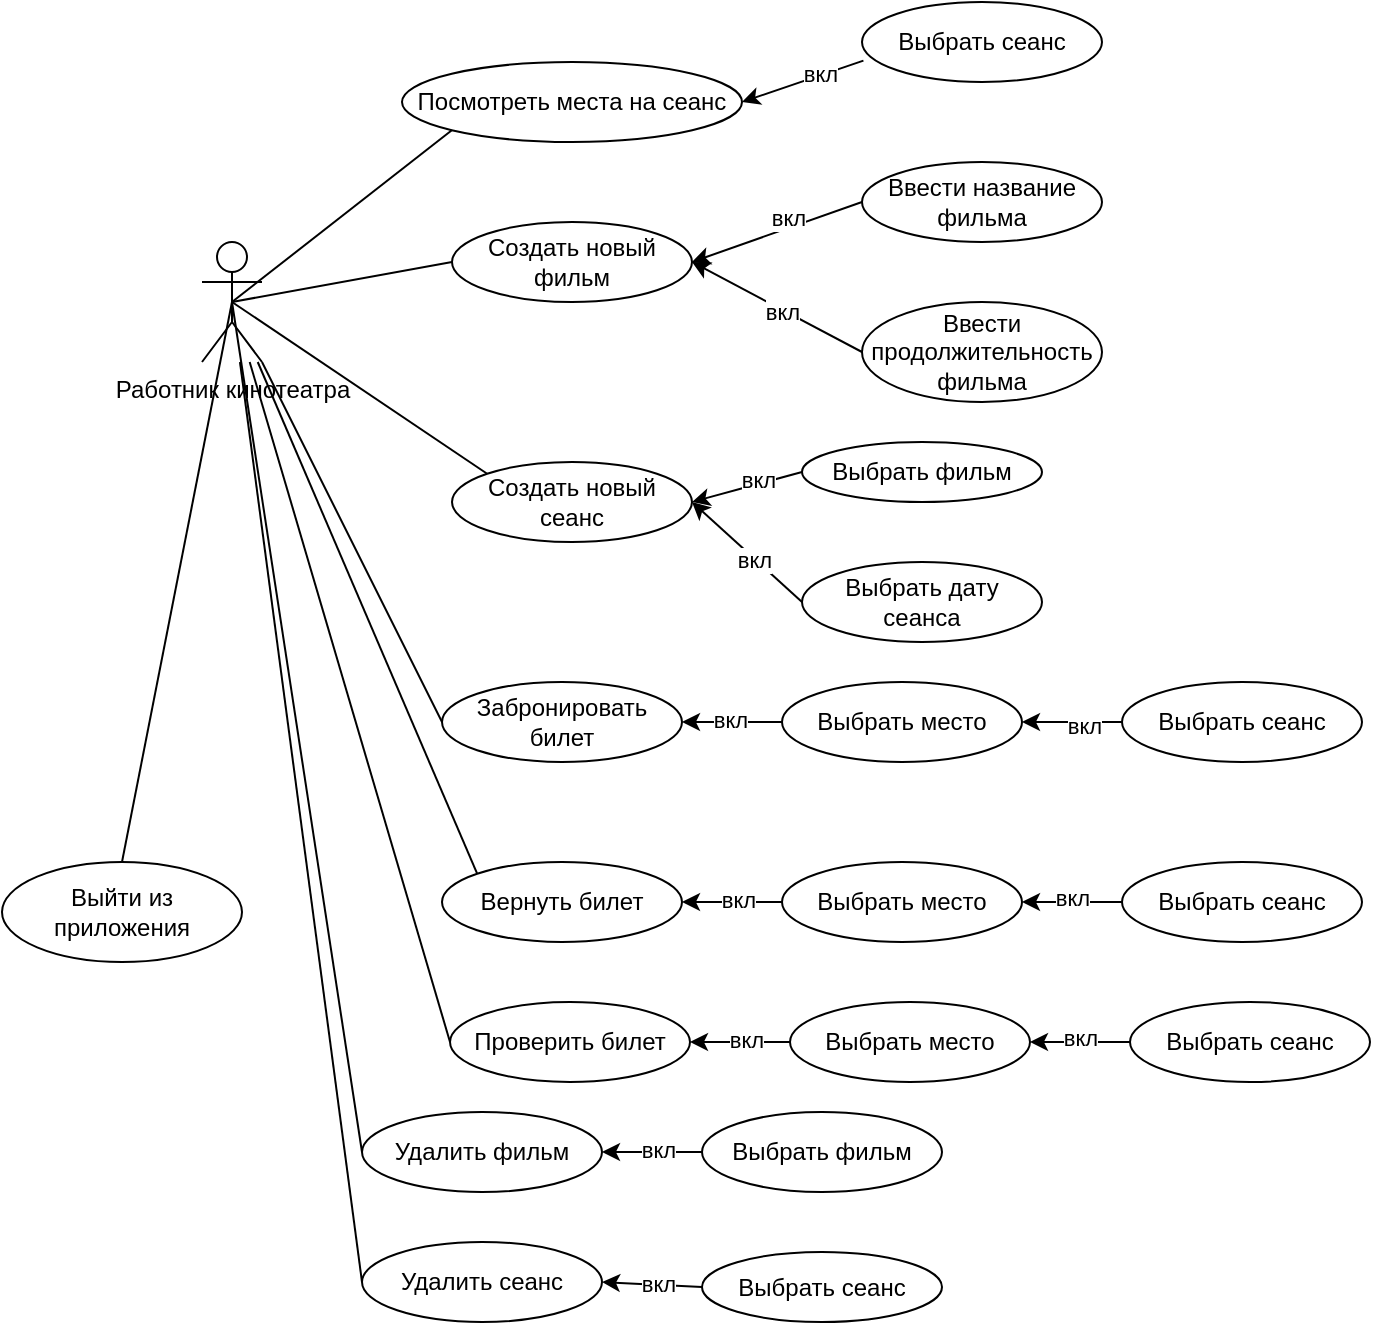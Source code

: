 <mxfile version="22.1.11" type="github">
  <diagram name="Страница — 1" id="e19JGaFt1htHn7KgdRyj">
    <mxGraphModel dx="906" dy="671" grid="1" gridSize="10" guides="1" tooltips="1" connect="1" arrows="1" fold="1" page="1" pageScale="1" pageWidth="827" pageHeight="1169" math="0" shadow="0">
      <root>
        <mxCell id="0" />
        <mxCell id="1" parent="0" />
        <mxCell id="sDchAR7ItaVgJBKQPLLY-3" value="Работник кинотеатра&lt;br&gt;" style="shape=umlActor;verticalLabelPosition=bottom;verticalAlign=top;html=1;outlineConnect=0;" vertex="1" parent="1">
          <mxGeometry x="130" y="150" width="30" height="60" as="geometry" />
        </mxCell>
        <mxCell id="sDchAR7ItaVgJBKQPLLY-4" value="Посмотреть места на сеанс" style="ellipse;whiteSpace=wrap;html=1;" vertex="1" parent="1">
          <mxGeometry x="230" y="60" width="170" height="40" as="geometry" />
        </mxCell>
        <mxCell id="sDchAR7ItaVgJBKQPLLY-5" value="Создать новый фильм" style="ellipse;whiteSpace=wrap;html=1;" vertex="1" parent="1">
          <mxGeometry x="255" y="140" width="120" height="40" as="geometry" />
        </mxCell>
        <mxCell id="sDchAR7ItaVgJBKQPLLY-6" value="Ввести название фильма" style="ellipse;whiteSpace=wrap;html=1;" vertex="1" parent="1">
          <mxGeometry x="460" y="110" width="120" height="40" as="geometry" />
        </mxCell>
        <mxCell id="sDchAR7ItaVgJBKQPLLY-7" value="Ввести продолжительность фильма" style="ellipse;whiteSpace=wrap;html=1;" vertex="1" parent="1">
          <mxGeometry x="460" y="180" width="120" height="50" as="geometry" />
        </mxCell>
        <mxCell id="sDchAR7ItaVgJBKQPLLY-12" value="" style="endArrow=none;html=1;rounded=0;exitX=0.5;exitY=0.5;exitDx=0;exitDy=0;exitPerimeter=0;entryX=0;entryY=1;entryDx=0;entryDy=0;" edge="1" parent="1" source="sDchAR7ItaVgJBKQPLLY-3" target="sDchAR7ItaVgJBKQPLLY-4">
          <mxGeometry width="50" height="50" relative="1" as="geometry">
            <mxPoint x="460" y="370" as="sourcePoint" />
            <mxPoint x="510" y="320" as="targetPoint" />
          </mxGeometry>
        </mxCell>
        <mxCell id="sDchAR7ItaVgJBKQPLLY-15" value="" style="endArrow=none;html=1;rounded=0;exitX=0.5;exitY=0.5;exitDx=0;exitDy=0;exitPerimeter=0;entryX=0;entryY=0.5;entryDx=0;entryDy=0;" edge="1" parent="1" source="sDchAR7ItaVgJBKQPLLY-3" target="sDchAR7ItaVgJBKQPLLY-5">
          <mxGeometry width="50" height="50" relative="1" as="geometry">
            <mxPoint x="460" y="370" as="sourcePoint" />
            <mxPoint x="510" y="320" as="targetPoint" />
          </mxGeometry>
        </mxCell>
        <mxCell id="sDchAR7ItaVgJBKQPLLY-16" value="" style="endArrow=classic;html=1;rounded=0;entryX=1;entryY=0.5;entryDx=0;entryDy=0;exitX=0;exitY=0.5;exitDx=0;exitDy=0;" edge="1" parent="1" source="sDchAR7ItaVgJBKQPLLY-6" target="sDchAR7ItaVgJBKQPLLY-5">
          <mxGeometry width="50" height="50" relative="1" as="geometry">
            <mxPoint x="460" y="370" as="sourcePoint" />
            <mxPoint x="510" y="320" as="targetPoint" />
          </mxGeometry>
        </mxCell>
        <mxCell id="sDchAR7ItaVgJBKQPLLY-17" value="вкл" style="edgeLabel;html=1;align=center;verticalAlign=middle;resizable=0;points=[];" vertex="1" connectable="0" parent="sDchAR7ItaVgJBKQPLLY-16">
          <mxGeometry x="-0.16" y="-5" relative="1" as="geometry">
            <mxPoint as="offset" />
          </mxGeometry>
        </mxCell>
        <mxCell id="sDchAR7ItaVgJBKQPLLY-18" value="" style="endArrow=classic;html=1;rounded=0;entryX=1;entryY=0.5;entryDx=0;entryDy=0;exitX=0;exitY=0.5;exitDx=0;exitDy=0;" edge="1" parent="1" source="sDchAR7ItaVgJBKQPLLY-7" target="sDchAR7ItaVgJBKQPLLY-5">
          <mxGeometry width="50" height="50" relative="1" as="geometry">
            <mxPoint x="460" y="370" as="sourcePoint" />
            <mxPoint x="510" y="320" as="targetPoint" />
          </mxGeometry>
        </mxCell>
        <mxCell id="sDchAR7ItaVgJBKQPLLY-19" value="вкл" style="edgeLabel;html=1;align=center;verticalAlign=middle;resizable=0;points=[];" vertex="1" connectable="0" parent="sDchAR7ItaVgJBKQPLLY-18">
          <mxGeometry x="-0.064" y="1" relative="1" as="geometry">
            <mxPoint as="offset" />
          </mxGeometry>
        </mxCell>
        <mxCell id="sDchAR7ItaVgJBKQPLLY-20" value="Создать новый сеанс&lt;br&gt;" style="ellipse;whiteSpace=wrap;html=1;" vertex="1" parent="1">
          <mxGeometry x="255" y="260" width="120" height="40" as="geometry" />
        </mxCell>
        <mxCell id="sDchAR7ItaVgJBKQPLLY-21" value="" style="endArrow=none;html=1;rounded=0;exitX=0.5;exitY=0.5;exitDx=0;exitDy=0;exitPerimeter=0;entryX=0;entryY=0;entryDx=0;entryDy=0;" edge="1" parent="1" source="sDchAR7ItaVgJBKQPLLY-3" target="sDchAR7ItaVgJBKQPLLY-20">
          <mxGeometry width="50" height="50" relative="1" as="geometry">
            <mxPoint x="460" y="370" as="sourcePoint" />
            <mxPoint x="510" y="320" as="targetPoint" />
          </mxGeometry>
        </mxCell>
        <mxCell id="sDchAR7ItaVgJBKQPLLY-22" value="Выбрать фильм" style="ellipse;whiteSpace=wrap;html=1;" vertex="1" parent="1">
          <mxGeometry x="430" y="250" width="120" height="30" as="geometry" />
        </mxCell>
        <mxCell id="sDchAR7ItaVgJBKQPLLY-23" value="Выбрать дату сеанса" style="ellipse;whiteSpace=wrap;html=1;" vertex="1" parent="1">
          <mxGeometry x="430" y="310" width="120" height="40" as="geometry" />
        </mxCell>
        <mxCell id="sDchAR7ItaVgJBKQPLLY-24" value="" style="endArrow=classic;html=1;rounded=0;entryX=1;entryY=0.5;entryDx=0;entryDy=0;exitX=0;exitY=0.5;exitDx=0;exitDy=0;" edge="1" parent="1" source="sDchAR7ItaVgJBKQPLLY-22" target="sDchAR7ItaVgJBKQPLLY-20">
          <mxGeometry width="50" height="50" relative="1" as="geometry">
            <mxPoint x="460" y="370" as="sourcePoint" />
            <mxPoint x="510" y="320" as="targetPoint" />
          </mxGeometry>
        </mxCell>
        <mxCell id="sDchAR7ItaVgJBKQPLLY-25" value="вкл" style="edgeLabel;html=1;align=center;verticalAlign=middle;resizable=0;points=[];" vertex="1" connectable="0" parent="sDchAR7ItaVgJBKQPLLY-24">
          <mxGeometry x="-0.207" y="-2" relative="1" as="geometry">
            <mxPoint as="offset" />
          </mxGeometry>
        </mxCell>
        <mxCell id="sDchAR7ItaVgJBKQPLLY-26" value="" style="endArrow=classic;html=1;rounded=0;entryX=1;entryY=0.5;entryDx=0;entryDy=0;exitX=0;exitY=0.5;exitDx=0;exitDy=0;" edge="1" parent="1" source="sDchAR7ItaVgJBKQPLLY-23" target="sDchAR7ItaVgJBKQPLLY-20">
          <mxGeometry width="50" height="50" relative="1" as="geometry">
            <mxPoint x="460" y="370" as="sourcePoint" />
            <mxPoint x="510" y="320" as="targetPoint" />
          </mxGeometry>
        </mxCell>
        <mxCell id="sDchAR7ItaVgJBKQPLLY-27" value="вкл" style="edgeLabel;html=1;align=center;verticalAlign=middle;resizable=0;points=[];" vertex="1" connectable="0" parent="sDchAR7ItaVgJBKQPLLY-26">
          <mxGeometry x="-0.135" y="1" relative="1" as="geometry">
            <mxPoint as="offset" />
          </mxGeometry>
        </mxCell>
        <mxCell id="sDchAR7ItaVgJBKQPLLY-28" value="Забронировать билет" style="ellipse;whiteSpace=wrap;html=1;" vertex="1" parent="1">
          <mxGeometry x="250" y="370" width="120" height="40" as="geometry" />
        </mxCell>
        <mxCell id="sDchAR7ItaVgJBKQPLLY-29" value="Выбрать сеанс" style="ellipse;whiteSpace=wrap;html=1;" vertex="1" parent="1">
          <mxGeometry x="590" y="370" width="120" height="40" as="geometry" />
        </mxCell>
        <mxCell id="sDchAR7ItaVgJBKQPLLY-30" value="Выбрать место" style="ellipse;whiteSpace=wrap;html=1;" vertex="1" parent="1">
          <mxGeometry x="420" y="370" width="120" height="40" as="geometry" />
        </mxCell>
        <mxCell id="sDchAR7ItaVgJBKQPLLY-31" value="Вернуть билет" style="ellipse;whiteSpace=wrap;html=1;" vertex="1" parent="1">
          <mxGeometry x="250" y="460" width="120" height="40" as="geometry" />
        </mxCell>
        <mxCell id="sDchAR7ItaVgJBKQPLLY-32" value="Выбрать сеанс" style="ellipse;whiteSpace=wrap;html=1;" vertex="1" parent="1">
          <mxGeometry x="590" y="460" width="120" height="40" as="geometry" />
        </mxCell>
        <mxCell id="sDchAR7ItaVgJBKQPLLY-33" value="Выбрать место" style="ellipse;whiteSpace=wrap;html=1;" vertex="1" parent="1">
          <mxGeometry x="420" y="460" width="120" height="40" as="geometry" />
        </mxCell>
        <mxCell id="sDchAR7ItaVgJBKQPLLY-34" value="" style="endArrow=none;html=1;rounded=0;exitX=0;exitY=0.5;exitDx=0;exitDy=0;" edge="1" parent="1" source="sDchAR7ItaVgJBKQPLLY-28" target="sDchAR7ItaVgJBKQPLLY-3">
          <mxGeometry width="50" height="50" relative="1" as="geometry">
            <mxPoint x="460" y="370" as="sourcePoint" />
            <mxPoint x="510" y="320" as="targetPoint" />
          </mxGeometry>
        </mxCell>
        <mxCell id="sDchAR7ItaVgJBKQPLLY-35" value="" style="endArrow=none;html=1;rounded=0;exitX=0;exitY=0;exitDx=0;exitDy=0;" edge="1" parent="1" source="sDchAR7ItaVgJBKQPLLY-31" target="sDchAR7ItaVgJBKQPLLY-3">
          <mxGeometry width="50" height="50" relative="1" as="geometry">
            <mxPoint x="460" y="370" as="sourcePoint" />
            <mxPoint x="510" y="320" as="targetPoint" />
          </mxGeometry>
        </mxCell>
        <mxCell id="sDchAR7ItaVgJBKQPLLY-36" value="" style="endArrow=classic;html=1;rounded=0;entryX=1;entryY=0.5;entryDx=0;entryDy=0;exitX=0;exitY=0.5;exitDx=0;exitDy=0;" edge="1" parent="1" source="sDchAR7ItaVgJBKQPLLY-30" target="sDchAR7ItaVgJBKQPLLY-28">
          <mxGeometry width="50" height="50" relative="1" as="geometry">
            <mxPoint x="460" y="370" as="sourcePoint" />
            <mxPoint x="510" y="320" as="targetPoint" />
          </mxGeometry>
        </mxCell>
        <mxCell id="sDchAR7ItaVgJBKQPLLY-40" value="вкл" style="edgeLabel;html=1;align=center;verticalAlign=middle;resizable=0;points=[];" vertex="1" connectable="0" parent="sDchAR7ItaVgJBKQPLLY-36">
          <mxGeometry x="0.053" y="-1" relative="1" as="geometry">
            <mxPoint as="offset" />
          </mxGeometry>
        </mxCell>
        <mxCell id="sDchAR7ItaVgJBKQPLLY-37" value="" style="endArrow=classic;html=1;rounded=0;entryX=1;entryY=0.5;entryDx=0;entryDy=0;exitX=0;exitY=0.5;exitDx=0;exitDy=0;" edge="1" parent="1" source="sDchAR7ItaVgJBKQPLLY-29" target="sDchAR7ItaVgJBKQPLLY-30">
          <mxGeometry width="50" height="50" relative="1" as="geometry">
            <mxPoint x="460" y="370" as="sourcePoint" />
            <mxPoint x="510" y="320" as="targetPoint" />
          </mxGeometry>
        </mxCell>
        <mxCell id="sDchAR7ItaVgJBKQPLLY-41" value="вкл" style="edgeLabel;html=1;align=center;verticalAlign=middle;resizable=0;points=[];" vertex="1" connectable="0" parent="sDchAR7ItaVgJBKQPLLY-37">
          <mxGeometry x="-0.227" y="2" relative="1" as="geometry">
            <mxPoint as="offset" />
          </mxGeometry>
        </mxCell>
        <mxCell id="sDchAR7ItaVgJBKQPLLY-38" value="" style="endArrow=classic;html=1;rounded=0;entryX=1;entryY=0.5;entryDx=0;entryDy=0;exitX=0;exitY=0.5;exitDx=0;exitDy=0;" edge="1" parent="1" source="sDchAR7ItaVgJBKQPLLY-33" target="sDchAR7ItaVgJBKQPLLY-31">
          <mxGeometry width="50" height="50" relative="1" as="geometry">
            <mxPoint x="460" y="370" as="sourcePoint" />
            <mxPoint x="510" y="320" as="targetPoint" />
          </mxGeometry>
        </mxCell>
        <mxCell id="sDchAR7ItaVgJBKQPLLY-43" value="вкл" style="edgeLabel;html=1;align=center;verticalAlign=middle;resizable=0;points=[];" vertex="1" connectable="0" parent="sDchAR7ItaVgJBKQPLLY-38">
          <mxGeometry x="-0.107" y="-1" relative="1" as="geometry">
            <mxPoint as="offset" />
          </mxGeometry>
        </mxCell>
        <mxCell id="sDchAR7ItaVgJBKQPLLY-39" value="" style="endArrow=classic;html=1;rounded=0;entryX=1;entryY=0.5;entryDx=0;entryDy=0;exitX=0;exitY=0.5;exitDx=0;exitDy=0;" edge="1" parent="1" source="sDchAR7ItaVgJBKQPLLY-32" target="sDchAR7ItaVgJBKQPLLY-33">
          <mxGeometry width="50" height="50" relative="1" as="geometry">
            <mxPoint x="460" y="370" as="sourcePoint" />
            <mxPoint x="510" y="320" as="targetPoint" />
          </mxGeometry>
        </mxCell>
        <mxCell id="sDchAR7ItaVgJBKQPLLY-42" value="вкл" style="edgeLabel;html=1;align=center;verticalAlign=middle;resizable=0;points=[];" vertex="1" connectable="0" parent="sDchAR7ItaVgJBKQPLLY-39">
          <mxGeometry x="0.013" y="-2" relative="1" as="geometry">
            <mxPoint as="offset" />
          </mxGeometry>
        </mxCell>
        <mxCell id="sDchAR7ItaVgJBKQPLLY-44" value="Выбрать сеанс" style="ellipse;whiteSpace=wrap;html=1;" vertex="1" parent="1">
          <mxGeometry x="460" y="30" width="120" height="40" as="geometry" />
        </mxCell>
        <mxCell id="sDchAR7ItaVgJBKQPLLY-45" value="" style="endArrow=classic;html=1;rounded=0;entryX=1;entryY=0.5;entryDx=0;entryDy=0;exitX=0.006;exitY=0.733;exitDx=0;exitDy=0;exitPerimeter=0;" edge="1" parent="1" source="sDchAR7ItaVgJBKQPLLY-44" target="sDchAR7ItaVgJBKQPLLY-4">
          <mxGeometry width="50" height="50" relative="1" as="geometry">
            <mxPoint x="460" y="370" as="sourcePoint" />
            <mxPoint x="510" y="320" as="targetPoint" />
          </mxGeometry>
        </mxCell>
        <mxCell id="sDchAR7ItaVgJBKQPLLY-46" value="вкл" style="edgeLabel;html=1;align=center;verticalAlign=middle;resizable=0;points=[];" vertex="1" connectable="0" parent="sDchAR7ItaVgJBKQPLLY-45">
          <mxGeometry x="-0.282" y="-1" relative="1" as="geometry">
            <mxPoint as="offset" />
          </mxGeometry>
        </mxCell>
        <mxCell id="sDchAR7ItaVgJBKQPLLY-48" value="Проверить билет" style="ellipse;whiteSpace=wrap;html=1;" vertex="1" parent="1">
          <mxGeometry x="254" y="530" width="120" height="40" as="geometry" />
        </mxCell>
        <mxCell id="sDchAR7ItaVgJBKQPLLY-49" value="Выбрать сеанс" style="ellipse;whiteSpace=wrap;html=1;" vertex="1" parent="1">
          <mxGeometry x="594" y="530" width="120" height="40" as="geometry" />
        </mxCell>
        <mxCell id="sDchAR7ItaVgJBKQPLLY-50" value="Выбрать место" style="ellipse;whiteSpace=wrap;html=1;" vertex="1" parent="1">
          <mxGeometry x="424" y="530" width="120" height="40" as="geometry" />
        </mxCell>
        <mxCell id="sDchAR7ItaVgJBKQPLLY-51" value="" style="endArrow=classic;html=1;rounded=0;entryX=1;entryY=0.5;entryDx=0;entryDy=0;exitX=0;exitY=0.5;exitDx=0;exitDy=0;" edge="1" parent="1" source="sDchAR7ItaVgJBKQPLLY-50" target="sDchAR7ItaVgJBKQPLLY-48">
          <mxGeometry width="50" height="50" relative="1" as="geometry">
            <mxPoint x="464" y="440" as="sourcePoint" />
            <mxPoint x="514" y="390" as="targetPoint" />
          </mxGeometry>
        </mxCell>
        <mxCell id="sDchAR7ItaVgJBKQPLLY-52" value="вкл" style="edgeLabel;html=1;align=center;verticalAlign=middle;resizable=0;points=[];" vertex="1" connectable="0" parent="sDchAR7ItaVgJBKQPLLY-51">
          <mxGeometry x="-0.107" y="-1" relative="1" as="geometry">
            <mxPoint as="offset" />
          </mxGeometry>
        </mxCell>
        <mxCell id="sDchAR7ItaVgJBKQPLLY-53" value="" style="endArrow=classic;html=1;rounded=0;entryX=1;entryY=0.5;entryDx=0;entryDy=0;exitX=0;exitY=0.5;exitDx=0;exitDy=0;" edge="1" parent="1" source="sDchAR7ItaVgJBKQPLLY-49" target="sDchAR7ItaVgJBKQPLLY-50">
          <mxGeometry width="50" height="50" relative="1" as="geometry">
            <mxPoint x="464" y="440" as="sourcePoint" />
            <mxPoint x="514" y="390" as="targetPoint" />
          </mxGeometry>
        </mxCell>
        <mxCell id="sDchAR7ItaVgJBKQPLLY-54" value="вкл" style="edgeLabel;html=1;align=center;verticalAlign=middle;resizable=0;points=[];" vertex="1" connectable="0" parent="sDchAR7ItaVgJBKQPLLY-53">
          <mxGeometry x="0.013" y="-2" relative="1" as="geometry">
            <mxPoint as="offset" />
          </mxGeometry>
        </mxCell>
        <mxCell id="sDchAR7ItaVgJBKQPLLY-56" value="" style="endArrow=none;html=1;rounded=0;exitX=0;exitY=0.5;exitDx=0;exitDy=0;" edge="1" parent="1" source="sDchAR7ItaVgJBKQPLLY-48" target="sDchAR7ItaVgJBKQPLLY-3">
          <mxGeometry width="50" height="50" relative="1" as="geometry">
            <mxPoint x="460" y="370" as="sourcePoint" />
            <mxPoint x="510" y="320" as="targetPoint" />
          </mxGeometry>
        </mxCell>
        <mxCell id="sDchAR7ItaVgJBKQPLLY-64" value="Удалить фильм" style="ellipse;whiteSpace=wrap;html=1;" vertex="1" parent="1">
          <mxGeometry x="210" y="585" width="120" height="40" as="geometry" />
        </mxCell>
        <mxCell id="sDchAR7ItaVgJBKQPLLY-66" value="Выбрать фильм" style="ellipse;whiteSpace=wrap;html=1;" vertex="1" parent="1">
          <mxGeometry x="380" y="585" width="120" height="40" as="geometry" />
        </mxCell>
        <mxCell id="sDchAR7ItaVgJBKQPLLY-67" value="" style="endArrow=classic;html=1;rounded=0;entryX=1;entryY=0.5;entryDx=0;entryDy=0;exitX=0;exitY=0.5;exitDx=0;exitDy=0;" edge="1" parent="1" source="sDchAR7ItaVgJBKQPLLY-66" target="sDchAR7ItaVgJBKQPLLY-64">
          <mxGeometry width="50" height="50" relative="1" as="geometry">
            <mxPoint x="420" y="495" as="sourcePoint" />
            <mxPoint x="470" y="445" as="targetPoint" />
          </mxGeometry>
        </mxCell>
        <mxCell id="sDchAR7ItaVgJBKQPLLY-68" value="вкл" style="edgeLabel;html=1;align=center;verticalAlign=middle;resizable=0;points=[];" vertex="1" connectable="0" parent="sDchAR7ItaVgJBKQPLLY-67">
          <mxGeometry x="-0.107" y="-1" relative="1" as="geometry">
            <mxPoint as="offset" />
          </mxGeometry>
        </mxCell>
        <mxCell id="sDchAR7ItaVgJBKQPLLY-71" value="Удалить сеанс" style="ellipse;whiteSpace=wrap;html=1;" vertex="1" parent="1">
          <mxGeometry x="210" y="650" width="120" height="40" as="geometry" />
        </mxCell>
        <mxCell id="sDchAR7ItaVgJBKQPLLY-72" value="Выбрать сеанс" style="ellipse;whiteSpace=wrap;html=1;" vertex="1" parent="1">
          <mxGeometry x="380" y="655" width="120" height="35" as="geometry" />
        </mxCell>
        <mxCell id="sDchAR7ItaVgJBKQPLLY-73" value="" style="endArrow=classic;html=1;rounded=0;entryX=1;entryY=0.5;entryDx=0;entryDy=0;exitX=0;exitY=0.5;exitDx=0;exitDy=0;" edge="1" parent="1" source="sDchAR7ItaVgJBKQPLLY-72" target="sDchAR7ItaVgJBKQPLLY-71">
          <mxGeometry width="50" height="50" relative="1" as="geometry">
            <mxPoint x="420" y="560" as="sourcePoint" />
            <mxPoint x="470" y="510" as="targetPoint" />
          </mxGeometry>
        </mxCell>
        <mxCell id="sDchAR7ItaVgJBKQPLLY-74" value="вкл" style="edgeLabel;html=1;align=center;verticalAlign=middle;resizable=0;points=[];" vertex="1" connectable="0" parent="sDchAR7ItaVgJBKQPLLY-73">
          <mxGeometry x="-0.107" y="-1" relative="1" as="geometry">
            <mxPoint as="offset" />
          </mxGeometry>
        </mxCell>
        <mxCell id="sDchAR7ItaVgJBKQPLLY-75" value="" style="endArrow=none;html=1;rounded=0;exitX=0;exitY=0.5;exitDx=0;exitDy=0;entryX=0.5;entryY=0.5;entryDx=0;entryDy=0;entryPerimeter=0;" edge="1" parent="1" source="sDchAR7ItaVgJBKQPLLY-64" target="sDchAR7ItaVgJBKQPLLY-3">
          <mxGeometry width="50" height="50" relative="1" as="geometry">
            <mxPoint x="410" y="390" as="sourcePoint" />
            <mxPoint x="460" y="340" as="targetPoint" />
          </mxGeometry>
        </mxCell>
        <mxCell id="sDchAR7ItaVgJBKQPLLY-76" value="" style="endArrow=none;html=1;rounded=0;exitX=0;exitY=0.5;exitDx=0;exitDy=0;" edge="1" parent="1" source="sDchAR7ItaVgJBKQPLLY-71" target="sDchAR7ItaVgJBKQPLLY-3">
          <mxGeometry width="50" height="50" relative="1" as="geometry">
            <mxPoint x="410" y="390" as="sourcePoint" />
            <mxPoint x="460" y="340" as="targetPoint" />
          </mxGeometry>
        </mxCell>
        <mxCell id="sDchAR7ItaVgJBKQPLLY-77" value="Выйти из приложения" style="ellipse;whiteSpace=wrap;html=1;" vertex="1" parent="1">
          <mxGeometry x="30" y="460" width="120" height="50" as="geometry" />
        </mxCell>
        <mxCell id="sDchAR7ItaVgJBKQPLLY-78" value="" style="endArrow=none;html=1;rounded=0;exitX=0.5;exitY=0;exitDx=0;exitDy=0;entryX=0.5;entryY=0.5;entryDx=0;entryDy=0;entryPerimeter=0;" edge="1" parent="1" source="sDchAR7ItaVgJBKQPLLY-77" target="sDchAR7ItaVgJBKQPLLY-3">
          <mxGeometry width="50" height="50" relative="1" as="geometry">
            <mxPoint x="410" y="390" as="sourcePoint" />
            <mxPoint x="460" y="340" as="targetPoint" />
          </mxGeometry>
        </mxCell>
      </root>
    </mxGraphModel>
  </diagram>
</mxfile>

